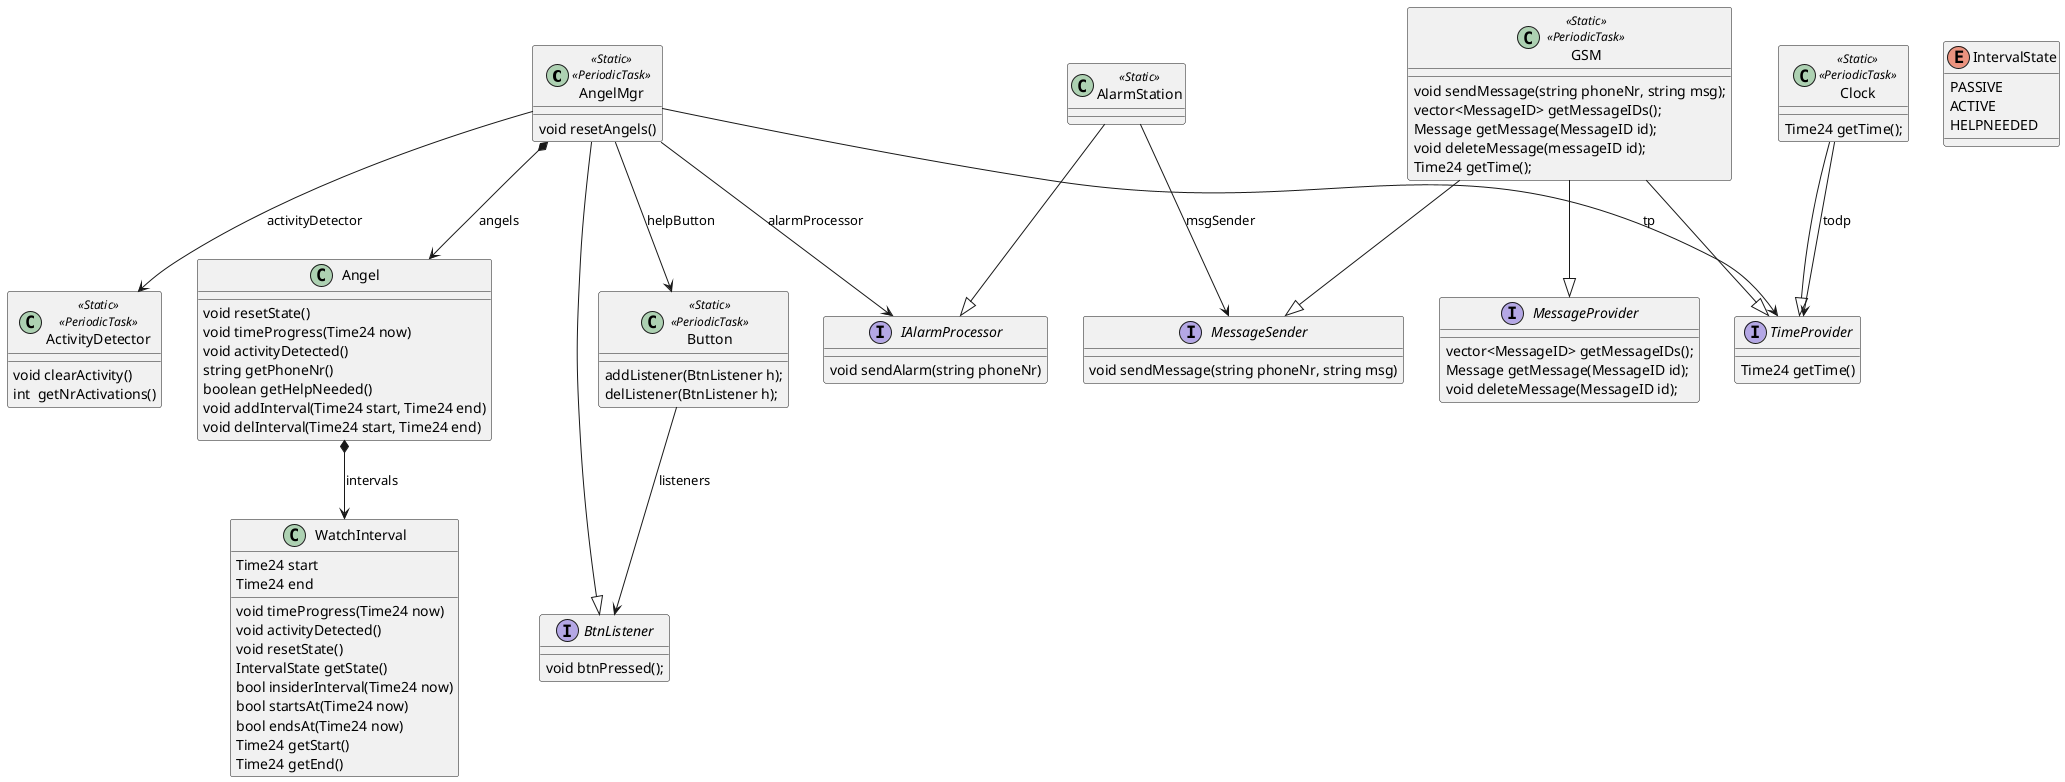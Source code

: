 @startuml

class AngelMgr <<Static>> <<PeriodicTask>> {
	void resetAngels()
	
}

class Angel {
	void resetState()
	void timeProgress(Time24 now)
	void activityDetected()
	string getPhoneNr()
	boolean getHelpNeeded()	
	void addInterval(Time24 start, Time24 end)
	void delInterval(Time24 start, Time24 end)
}

enum IntervalState {
	PASSIVE
	ACTIVE
	HELPNEEDED
}

class WatchInterval {
	void timeProgress(Time24 now)
	void activityDetected()
	void resetState()
	IntervalState getState()
	bool insiderInterval(Time24 now)
	bool startsAt(Time24 now)
	bool endsAt(Time24 now)
	Time24 getStart()
	Time24 getEnd()
	Time24 start
	Time24 end
}

interface IAlarmProcessor {
	void sendAlarm(string phoneNr)
}

class AlarmStation <<Static>>

AlarmStation --|> IAlarmProcessor
AlarmStation --> MessageSender: msgSender

AngelMgr *--> Angel: angels
AngelMgr -->ActivityDetector: activityDetector
AngelMgr -->Button: helpButton
AngelMgr -->TimeProvider: tp
Angel *--> WatchInterval: intervals
AngelMgr --> IAlarmProcessor: alarmProcessor

class GSM <<Static>> <<PeriodicTask>>{
	void sendMessage(string phoneNr, string msg);
	vector<MessageID> getMessageIDs();
	Message getMessage(MessageID id);
	void deleteMessage(messageID id);
	Time24 getTime();	
}

class Clock <<Static>> <<PeriodicTask>>{
	Time24 getTime();
}

Clock --> TimeProvider: todp
Clock --|> TimeProvider

class ActivityDetector <<Static>> <<PeriodicTask>>{
	void clearActivity()
	int  getNrActivations()
}

class Button <<Static>> <<PeriodicTask>>{
	addListener(BtnListener h);
	delListener(BtnListener h);	
}

interface BtnListener {
	void btnPressed();
}

Button --> BtnListener: listeners
AngelMgr --|> BtnListener



interface TimeProvider {
	Time24 getTime()
}

interface MessageProvider {
vector<MessageID> getMessageIDs();
Message getMessage(MessageID id);
void deleteMessage(MessageID id);
}

interface MessageSender {
	void sendMessage(string phoneNr, string msg)
}

GSM --|> TimeProvider
GSM --|> MessageSender
GSM --|> MessageProvider

@enduml